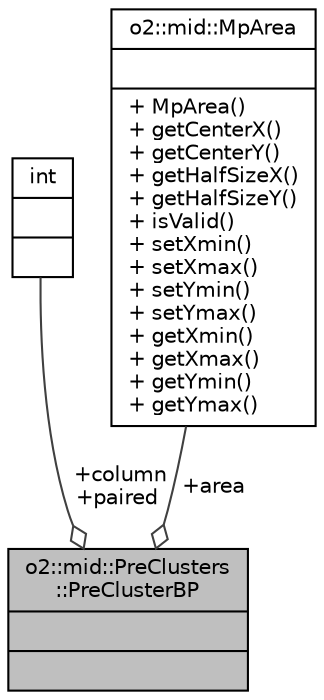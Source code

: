 digraph "o2::mid::PreClusters::PreClusterBP"
{
 // INTERACTIVE_SVG=YES
  bgcolor="transparent";
  edge [fontname="Helvetica",fontsize="10",labelfontname="Helvetica",labelfontsize="10"];
  node [fontname="Helvetica",fontsize="10",shape=record];
  Node1 [label="{o2::mid::PreClusters\l::PreClusterBP\n||}",height=0.2,width=0.4,color="black", fillcolor="grey75", style="filled" fontcolor="black"];
  Node2 -> Node1 [color="grey25",fontsize="10",style="solid",label=" +column\n+paired" ,arrowhead="odiamond",fontname="Helvetica"];
  Node2 [label="{int\n||}",height=0.2,width=0.4,color="black",URL="$d1/da0/classint.html"];
  Node3 -> Node1 [color="grey25",fontsize="10",style="solid",label=" +area" ,arrowhead="odiamond",fontname="Helvetica"];
  Node3 [label="{o2::mid::MpArea\n||+ MpArea()\l+ getCenterX()\l+ getCenterY()\l+ getHalfSizeX()\l+ getHalfSizeY()\l+ isValid()\l+ setXmin()\l+ setXmax()\l+ setYmin()\l+ setYmax()\l+ getXmin()\l+ getXmax()\l+ getYmin()\l+ getYmax()\l}",height=0.2,width=0.4,color="black",URL="$d7/da5/classo2_1_1mid_1_1MpArea.html"];
}
